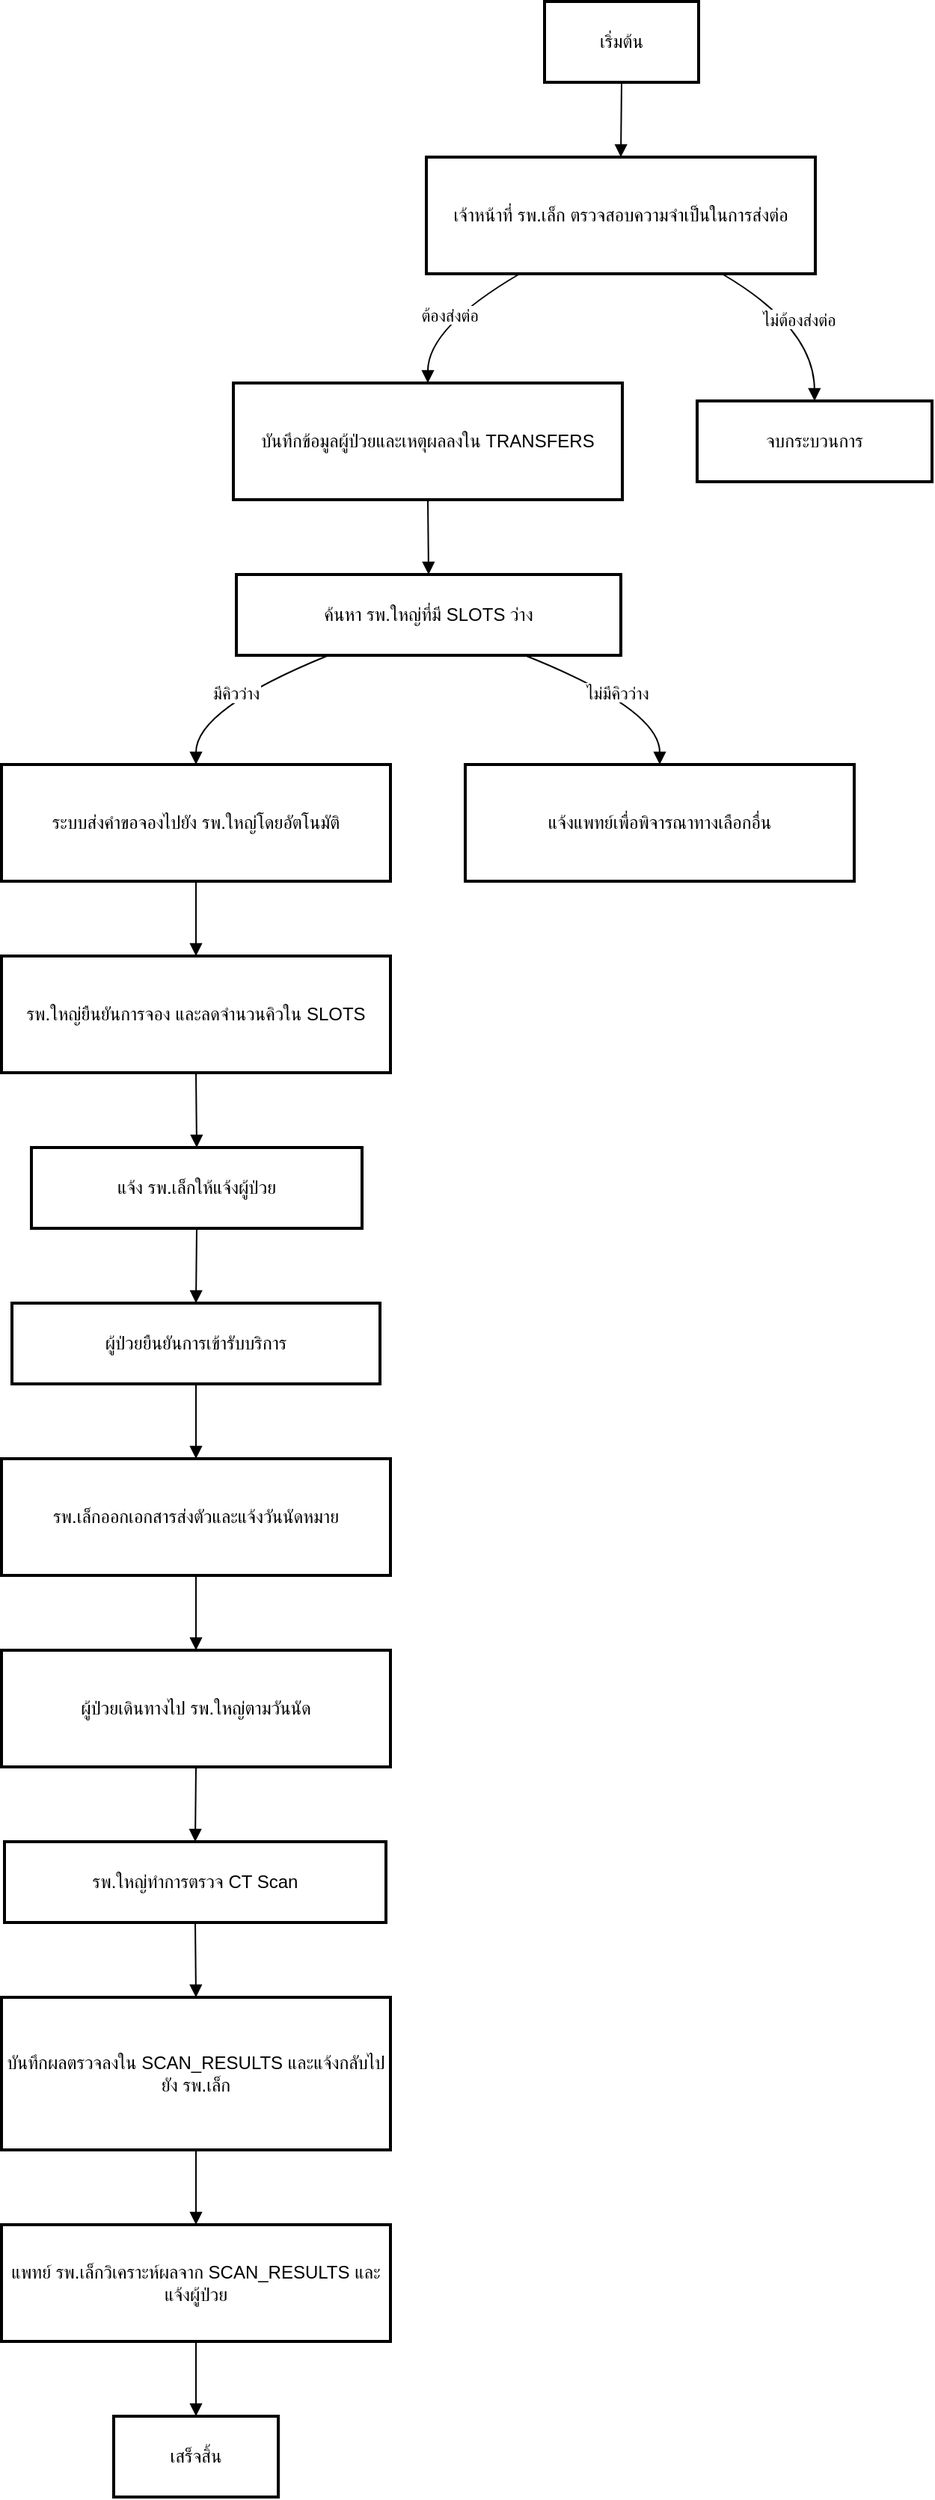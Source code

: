 <mxfile>
    <diagram name="Page-1" id="RrzwsBy3iz6KXjTSf011">
        <mxGraphModel dx="725" dy="431" grid="1" gridSize="10" guides="1" tooltips="1" connect="1" arrows="1" fold="1" page="1" pageScale="1" pageWidth="3300" pageHeight="2339" math="0" shadow="0">
            <root>
                <mxCell id="0"/>
                <mxCell id="1" parent="0"/>
                <mxCell id="oKTELMZ_Y3RbrIXZ6wmL-1" value="เริ่มต้น" style="whiteSpace=wrap;strokeWidth=2;" parent="1" vertex="1">
                    <mxGeometry x="383" y="20" width="103" height="54" as="geometry"/>
                </mxCell>
                <mxCell id="oKTELMZ_Y3RbrIXZ6wmL-2" value="เจ้าหน้าที่ รพ.เล็ก ตรวจสอบความจำเป็นในการส่งต่อ" style="whiteSpace=wrap;strokeWidth=2;" parent="1" vertex="1">
                    <mxGeometry x="304" y="124" width="260" height="78" as="geometry"/>
                </mxCell>
                <mxCell id="oKTELMZ_Y3RbrIXZ6wmL-3" value="บันทึกข้อมูลผู้ป่วยและเหตุผลลงใน TRANSFERS" style="whiteSpace=wrap;strokeWidth=2;" parent="1" vertex="1">
                    <mxGeometry x="175" y="275" width="260" height="78" as="geometry"/>
                </mxCell>
                <mxCell id="oKTELMZ_Y3RbrIXZ6wmL-4" value="จบกระบวนการ" style="whiteSpace=wrap;strokeWidth=2;" parent="1" vertex="1">
                    <mxGeometry x="485" y="287" width="157" height="54" as="geometry"/>
                </mxCell>
                <mxCell id="oKTELMZ_Y3RbrIXZ6wmL-5" value="ค้นหา รพ.ใหญ่ที่มี SLOTS ว่าง" style="whiteSpace=wrap;strokeWidth=2;" parent="1" vertex="1">
                    <mxGeometry x="177" y="403" width="257" height="54" as="geometry"/>
                </mxCell>
                <mxCell id="oKTELMZ_Y3RbrIXZ6wmL-6" value="ระบบส่งคำขอจองไปยัง รพ.ใหญ่โดยอัตโนมัติ" style="whiteSpace=wrap;strokeWidth=2;" parent="1" vertex="1">
                    <mxGeometry x="20" y="530" width="260" height="78" as="geometry"/>
                </mxCell>
                <mxCell id="oKTELMZ_Y3RbrIXZ6wmL-7" value="แจ้งแพทย์เพื่อพิจารณาทางเลือกอื่น" style="whiteSpace=wrap;strokeWidth=2;" parent="1" vertex="1">
                    <mxGeometry x="330" y="530" width="260" height="78" as="geometry"/>
                </mxCell>
                <mxCell id="oKTELMZ_Y3RbrIXZ6wmL-8" value="รพ.ใหญ่ยืนยันการจอง และลดจำนวนคิวใน SLOTS" style="whiteSpace=wrap;strokeWidth=2;" parent="1" vertex="1">
                    <mxGeometry x="20" y="658" width="260" height="78" as="geometry"/>
                </mxCell>
                <mxCell id="oKTELMZ_Y3RbrIXZ6wmL-9" value="แจ้ง รพ.เล็กให้แจ้งผู้ป่วย" style="whiteSpace=wrap;strokeWidth=2;" parent="1" vertex="1">
                    <mxGeometry x="40" y="786" width="221" height="54" as="geometry"/>
                </mxCell>
                <mxCell id="oKTELMZ_Y3RbrIXZ6wmL-10" value="ผู้ป่วยยืนยันการเข้ารับบริการ" style="whiteSpace=wrap;strokeWidth=2;" parent="1" vertex="1">
                    <mxGeometry x="27" y="890" width="246" height="54" as="geometry"/>
                </mxCell>
                <mxCell id="oKTELMZ_Y3RbrIXZ6wmL-11" value="รพ.เล็กออกเอกสารส่งตัวและแจ้งวันนัดหมาย" style="whiteSpace=wrap;strokeWidth=2;" parent="1" vertex="1">
                    <mxGeometry x="20" y="994" width="260" height="78" as="geometry"/>
                </mxCell>
                <mxCell id="oKTELMZ_Y3RbrIXZ6wmL-12" value="ผู้ป่วยเดินทางไป รพ.ใหญ่ตามวันนัด" style="whiteSpace=wrap;strokeWidth=2;" parent="1" vertex="1">
                    <mxGeometry x="20" y="1122" width="260" height="78" as="geometry"/>
                </mxCell>
                <mxCell id="oKTELMZ_Y3RbrIXZ6wmL-13" value="รพ.ใหญ่ทำการตรวจ CT Scan" style="whiteSpace=wrap;strokeWidth=2;" parent="1" vertex="1">
                    <mxGeometry x="22" y="1250" width="255" height="54" as="geometry"/>
                </mxCell>
                <mxCell id="oKTELMZ_Y3RbrIXZ6wmL-14" value="บันทึกผลตรวจลงใน SCAN_RESULTS และแจ้งกลับไปยัง รพ.เล็ก" style="whiteSpace=wrap;strokeWidth=2;" parent="1" vertex="1">
                    <mxGeometry x="20" y="1354" width="260" height="102" as="geometry"/>
                </mxCell>
                <mxCell id="oKTELMZ_Y3RbrIXZ6wmL-15" value="แพทย์ รพ.เล็กวิเคราะห์ผลจาก SCAN_RESULTS และแจ้งผู้ป่วย" style="whiteSpace=wrap;strokeWidth=2;" parent="1" vertex="1">
                    <mxGeometry x="20" y="1506" width="260" height="78" as="geometry"/>
                </mxCell>
                <mxCell id="oKTELMZ_Y3RbrIXZ6wmL-16" value="เสร็จสิ้น" style="whiteSpace=wrap;strokeWidth=2;" parent="1" vertex="1">
                    <mxGeometry x="95" y="1634" width="110" height="54" as="geometry"/>
                </mxCell>
                <mxCell id="oKTELMZ_Y3RbrIXZ6wmL-17" value="" style="curved=1;startArrow=none;endArrow=block;exitX=0.5;exitY=1;entryX=0.5;entryY=0;rounded=0;" parent="1" source="oKTELMZ_Y3RbrIXZ6wmL-1" target="oKTELMZ_Y3RbrIXZ6wmL-2" edge="1">
                    <mxGeometry relative="1" as="geometry">
                        <Array as="points"/>
                    </mxGeometry>
                </mxCell>
                <mxCell id="oKTELMZ_Y3RbrIXZ6wmL-18" value="ต้องส่งต่อ" style="curved=1;startArrow=none;endArrow=block;exitX=0.24;exitY=1;entryX=0.5;entryY=0;rounded=0;" parent="1" source="oKTELMZ_Y3RbrIXZ6wmL-2" target="oKTELMZ_Y3RbrIXZ6wmL-3" edge="1">
                    <mxGeometry relative="1" as="geometry">
                        <Array as="points">
                            <mxPoint x="305" y="238"/>
                        </Array>
                    </mxGeometry>
                </mxCell>
                <mxCell id="oKTELMZ_Y3RbrIXZ6wmL-19" value="ไม่ต้องส่งต่อ" style="curved=1;startArrow=none;endArrow=block;exitX=0.76;exitY=1;entryX=0.5;entryY=0;rounded=0;" parent="1" source="oKTELMZ_Y3RbrIXZ6wmL-2" target="oKTELMZ_Y3RbrIXZ6wmL-4" edge="1">
                    <mxGeometry relative="1" as="geometry">
                        <Array as="points">
                            <mxPoint x="563" y="238"/>
                        </Array>
                    </mxGeometry>
                </mxCell>
                <mxCell id="oKTELMZ_Y3RbrIXZ6wmL-20" value="" style="curved=1;startArrow=none;endArrow=block;exitX=0.5;exitY=1;entryX=0.5;entryY=0;rounded=0;" parent="1" source="oKTELMZ_Y3RbrIXZ6wmL-3" target="oKTELMZ_Y3RbrIXZ6wmL-5" edge="1">
                    <mxGeometry relative="1" as="geometry">
                        <Array as="points"/>
                    </mxGeometry>
                </mxCell>
                <mxCell id="oKTELMZ_Y3RbrIXZ6wmL-21" value="มีคิวว่าง" style="curved=1;startArrow=none;endArrow=block;exitX=0.24;exitY=1;entryX=0.5;entryY=-0.01;rounded=0;" parent="1" source="oKTELMZ_Y3RbrIXZ6wmL-5" target="oKTELMZ_Y3RbrIXZ6wmL-6" edge="1">
                    <mxGeometry relative="1" as="geometry">
                        <Array as="points">
                            <mxPoint x="150" y="493"/>
                        </Array>
                    </mxGeometry>
                </mxCell>
                <mxCell id="oKTELMZ_Y3RbrIXZ6wmL-22" value="ไม่มีคิวว่าง" style="curved=1;startArrow=none;endArrow=block;exitX=0.75;exitY=1;entryX=0.5;entryY=-0.01;rounded=0;" parent="1" source="oKTELMZ_Y3RbrIXZ6wmL-5" target="oKTELMZ_Y3RbrIXZ6wmL-7" edge="1">
                    <mxGeometry relative="1" as="geometry">
                        <Array as="points">
                            <mxPoint x="460" y="493"/>
                        </Array>
                    </mxGeometry>
                </mxCell>
                <mxCell id="oKTELMZ_Y3RbrIXZ6wmL-23" value="" style="curved=1;startArrow=none;endArrow=block;exitX=0.5;exitY=0.99;entryX=0.5;entryY=-0.01;rounded=0;" parent="1" source="oKTELMZ_Y3RbrIXZ6wmL-6" target="oKTELMZ_Y3RbrIXZ6wmL-8" edge="1">
                    <mxGeometry relative="1" as="geometry">
                        <Array as="points"/>
                    </mxGeometry>
                </mxCell>
                <mxCell id="oKTELMZ_Y3RbrIXZ6wmL-24" value="" style="curved=1;startArrow=none;endArrow=block;exitX=0.5;exitY=0.99;entryX=0.5;entryY=-0.01;rounded=0;" parent="1" source="oKTELMZ_Y3RbrIXZ6wmL-8" target="oKTELMZ_Y3RbrIXZ6wmL-9" edge="1">
                    <mxGeometry relative="1" as="geometry">
                        <Array as="points"/>
                    </mxGeometry>
                </mxCell>
                <mxCell id="oKTELMZ_Y3RbrIXZ6wmL-25" value="" style="curved=1;startArrow=none;endArrow=block;exitX=0.5;exitY=0.99;entryX=0.5;entryY=-0.01;rounded=0;" parent="1" source="oKTELMZ_Y3RbrIXZ6wmL-9" target="oKTELMZ_Y3RbrIXZ6wmL-10" edge="1">
                    <mxGeometry relative="1" as="geometry">
                        <Array as="points"/>
                    </mxGeometry>
                </mxCell>
                <mxCell id="oKTELMZ_Y3RbrIXZ6wmL-26" value="" style="curved=1;startArrow=none;endArrow=block;exitX=0.5;exitY=0.99;entryX=0.5;entryY=-0.01;rounded=0;" parent="1" source="oKTELMZ_Y3RbrIXZ6wmL-10" target="oKTELMZ_Y3RbrIXZ6wmL-11" edge="1">
                    <mxGeometry relative="1" as="geometry">
                        <Array as="points"/>
                    </mxGeometry>
                </mxCell>
                <mxCell id="oKTELMZ_Y3RbrIXZ6wmL-27" value="" style="curved=1;startArrow=none;endArrow=block;exitX=0.5;exitY=0.99;entryX=0.5;entryY=-0.01;rounded=0;" parent="1" source="oKTELMZ_Y3RbrIXZ6wmL-11" target="oKTELMZ_Y3RbrIXZ6wmL-12" edge="1">
                    <mxGeometry relative="1" as="geometry">
                        <Array as="points"/>
                    </mxGeometry>
                </mxCell>
                <mxCell id="oKTELMZ_Y3RbrIXZ6wmL-28" value="" style="curved=1;startArrow=none;endArrow=block;exitX=0.5;exitY=0.99;entryX=0.5;entryY=-0.01;rounded=0;" parent="1" source="oKTELMZ_Y3RbrIXZ6wmL-12" target="oKTELMZ_Y3RbrIXZ6wmL-13" edge="1">
                    <mxGeometry relative="1" as="geometry">
                        <Array as="points"/>
                    </mxGeometry>
                </mxCell>
                <mxCell id="oKTELMZ_Y3RbrIXZ6wmL-29" value="" style="curved=1;startArrow=none;endArrow=block;exitX=0.5;exitY=0.99;entryX=0.5;entryY=0;rounded=0;" parent="1" source="oKTELMZ_Y3RbrIXZ6wmL-13" target="oKTELMZ_Y3RbrIXZ6wmL-14" edge="1">
                    <mxGeometry relative="1" as="geometry">
                        <Array as="points"/>
                    </mxGeometry>
                </mxCell>
                <mxCell id="oKTELMZ_Y3RbrIXZ6wmL-30" value="" style="curved=1;startArrow=none;endArrow=block;exitX=0.5;exitY=1;entryX=0.5;entryY=-0.01;rounded=0;" parent="1" source="oKTELMZ_Y3RbrIXZ6wmL-14" target="oKTELMZ_Y3RbrIXZ6wmL-15" edge="1">
                    <mxGeometry relative="1" as="geometry">
                        <Array as="points"/>
                    </mxGeometry>
                </mxCell>
                <mxCell id="oKTELMZ_Y3RbrIXZ6wmL-31" value="" style="curved=1;startArrow=none;endArrow=block;exitX=0.5;exitY=0.99;entryX=0.5;entryY=-0.01;rounded=0;" parent="1" source="oKTELMZ_Y3RbrIXZ6wmL-15" target="oKTELMZ_Y3RbrIXZ6wmL-16" edge="1">
                    <mxGeometry relative="1" as="geometry">
                        <Array as="points"/>
                    </mxGeometry>
                </mxCell>
            </root>
        </mxGraphModel>
    </diagram>
</mxfile>